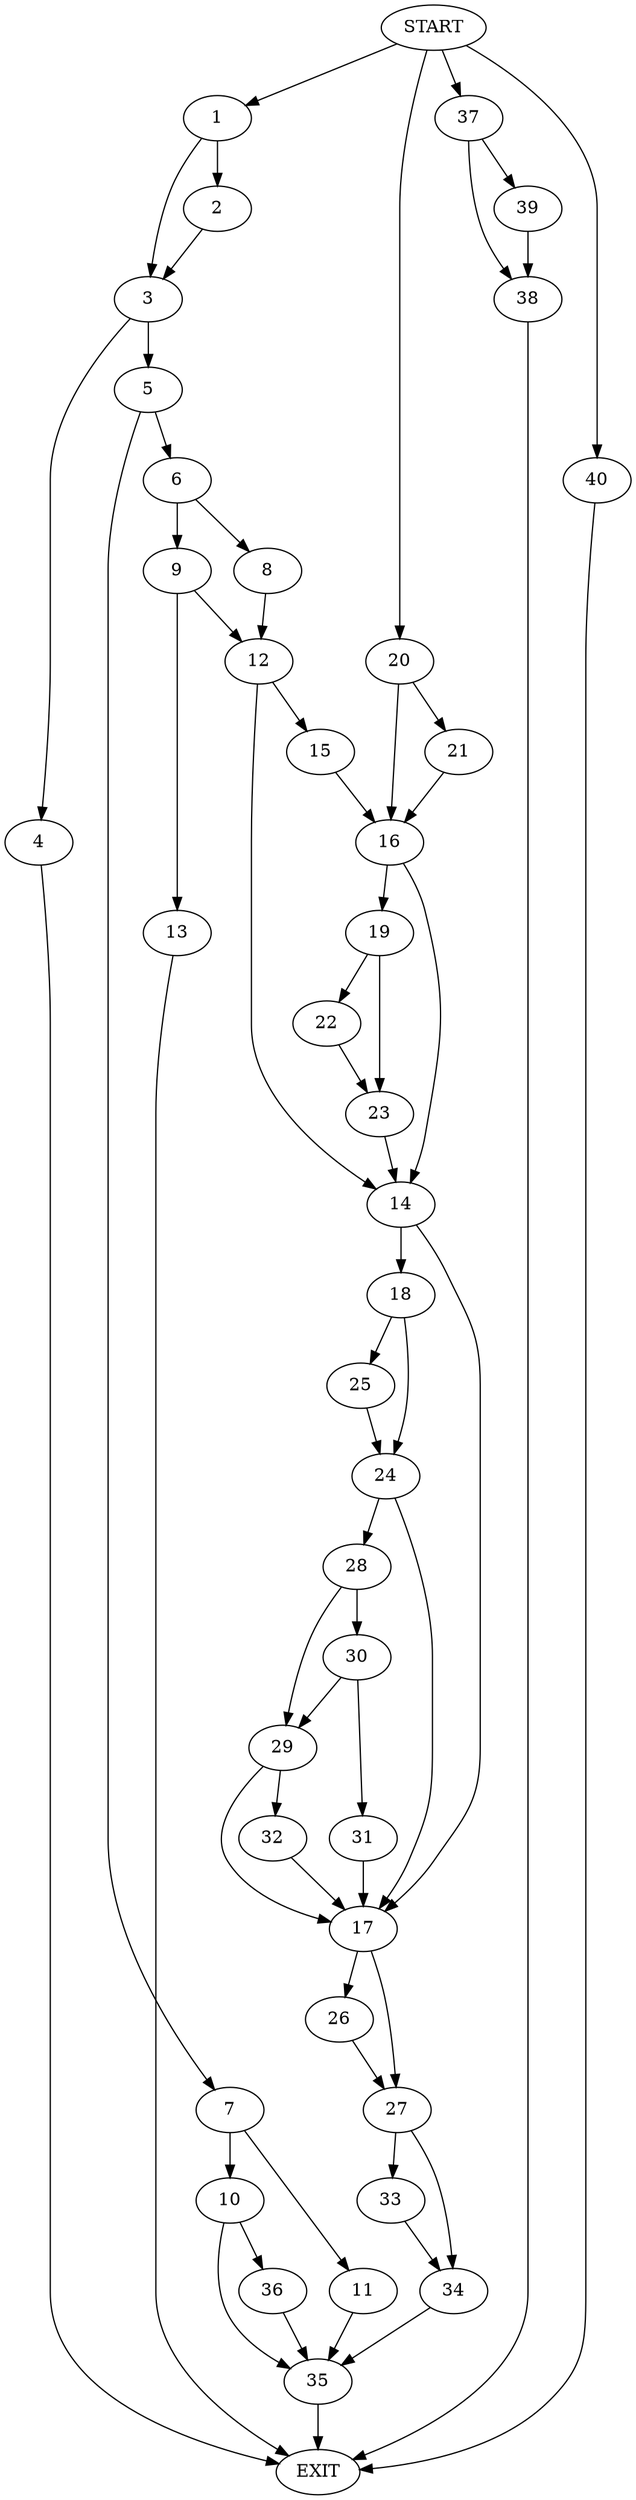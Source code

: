 digraph {
0 [label="START"]
41 [label="EXIT"]
0 -> 1
1 -> 2
1 -> 3
3 -> 4
3 -> 5
2 -> 3
4 -> 41
5 -> 6
5 -> 7
6 -> 8
6 -> 9
7 -> 10
7 -> 11
8 -> 12
9 -> 13
9 -> 12
12 -> 14
12 -> 15
13 -> 41
15 -> 16
14 -> 17
14 -> 18
16 -> 14
16 -> 19
0 -> 20
20 -> 16
20 -> 21
21 -> 16
19 -> 22
19 -> 23
22 -> 23
23 -> 14
18 -> 24
18 -> 25
17 -> 26
17 -> 27
24 -> 28
24 -> 17
25 -> 24
28 -> 29
28 -> 30
30 -> 29
30 -> 31
29 -> 32
29 -> 17
31 -> 17
32 -> 17
26 -> 27
27 -> 33
27 -> 34
33 -> 34
34 -> 35
35 -> 41
11 -> 35
10 -> 36
10 -> 35
36 -> 35
0 -> 37
37 -> 38
37 -> 39
38 -> 41
39 -> 38
0 -> 40
40 -> 41
}
